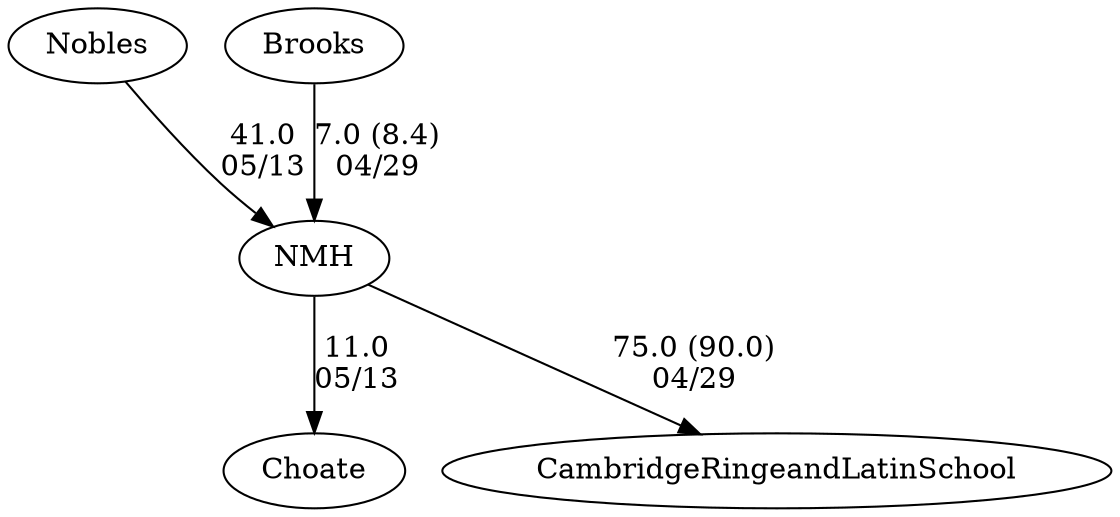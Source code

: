 digraph girls5foursNMH {Choate [URL="girls5foursNMHChoate.html"];CambridgeRingeandLatinSchool [URL="girls5foursNMHCambridgeRingeandLatinSchool.html"];Nobles [URL="girls5foursNMHNobles.html"];Brooks [URL="girls5foursNMHBrooks.html"];NMH [URL="girls5foursNMHNMH.html"];Brooks -> NMH[label="7.0 (8.4)
04/29", weight="93", tooltip="NEIRA Boys & Girls Fours,Northfield Mount Hermon, Brooks School, Cambridge Rindge & Latin			
Distance: Approx. 1250 Conditions: Significant head current, course slightly under the full 1500 m. Calm water and occasional drizzle.
None", URL="http://www.row2k.com/results/resultspage.cfm?UID=6B0B61A81F7CAE8C8A32C8CDB18E91ED&cat=5", random="random"]; 
NMH -> CambridgeRingeandLatinSchool[label="75.0 (90.0)
04/29", weight="25", tooltip="NEIRA Boys & Girls Fours,Northfield Mount Hermon, Brooks School, Cambridge Rindge & Latin			
Distance: Approx. 1250 Conditions: Significant head current, course slightly under the full 1500 m. Calm water and occasional drizzle.
None", URL="http://www.row2k.com/results/resultspage.cfm?UID=6B0B61A81F7CAE8C8A32C8CDB18E91ED&cat=5", random="random"]; 
Nobles -> NMH[label="41.0
05/13", weight="59", tooltip="NEIRA Boys & Girls Fours,Northfield Mount Hermon vs Nobles and Choate			
Distance: 1400 m (upriver) Conditions: light current, moderate headwind that lessened for the later races Comments: Race order: B4/G4/B3/G3/B2/G2/B1/G1/B5/G5/G8s/G6/B8s;
Notes: the third and fourth boat races had stronger headwinds and were disrupted by jet ski wakes; later races had lighter winds and fewer wakes so times should not be compared between races.
Girls 8s: 1. Choate 7/8 6:46 2. Nobles 8/9 7:36 
Boys 8s: 1. Nobles 6/7 5:20.6 2. Nobles 8/9 5:46.6
None", URL="http://www.row2k.com/results/resultspage.cfm?UID=652B3C9AB2BB58F02195E68AE982DAB6&cat=5", random="random"]; 
NMH -> Choate[label="11.0
05/13", weight="89", tooltip="NEIRA Boys & Girls Fours,Northfield Mount Hermon vs Nobles and Choate			
Distance: 1400 m (upriver) Conditions: light current, moderate headwind that lessened for the later races Comments: Race order: B4/G4/B3/G3/B2/G2/B1/G1/B5/G5/G8s/G6/B8s;
Notes: the third and fourth boat races had stronger headwinds and were disrupted by jet ski wakes; later races had lighter winds and fewer wakes so times should not be compared between races.
Girls 8s: 1. Choate 7/8 6:46 2. Nobles 8/9 7:36 
Boys 8s: 1. Nobles 6/7 5:20.6 2. Nobles 8/9 5:46.6
None", URL="http://www.row2k.com/results/resultspage.cfm?UID=652B3C9AB2BB58F02195E68AE982DAB6&cat=5", random="random"]}